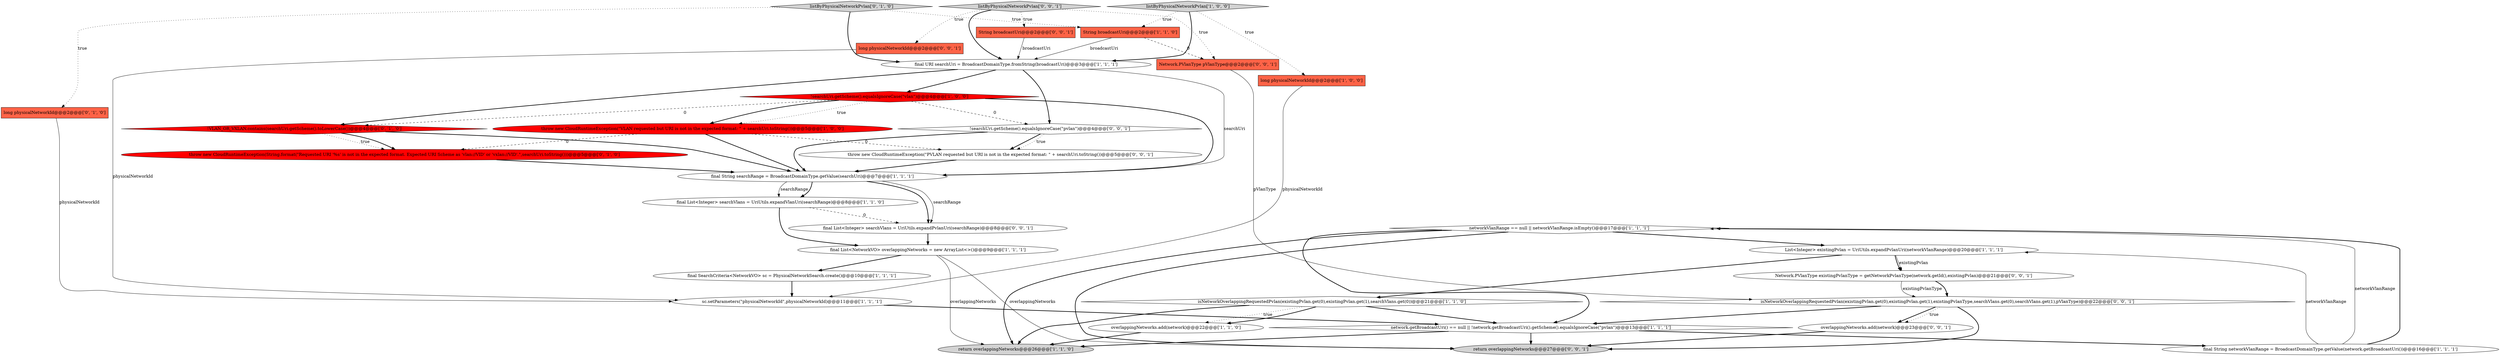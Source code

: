 digraph {
7 [style = filled, label = "networkVlanRange == null || networkVlanRange.isEmpty()@@@17@@@['1', '1', '1']", fillcolor = white, shape = diamond image = "AAA0AAABBB1BBB"];
14 [style = filled, label = "overlappingNetworks.add(network)@@@22@@@['1', '1', '0']", fillcolor = white, shape = ellipse image = "AAA0AAABBB1BBB"];
28 [style = filled, label = "String broadcastUri@@@2@@@['0', '0', '1']", fillcolor = tomato, shape = box image = "AAA0AAABBB3BBB"];
2 [style = filled, label = "List<Integer> existingPvlan = UriUtils.expandPvlanUri(networkVlanRange)@@@20@@@['1', '1', '1']", fillcolor = white, shape = ellipse image = "AAA0AAABBB1BBB"];
24 [style = filled, label = "return overlappingNetworks@@@27@@@['0', '0', '1']", fillcolor = lightgray, shape = ellipse image = "AAA0AAABBB3BBB"];
11 [style = filled, label = "return overlappingNetworks@@@26@@@['1', '1', '0']", fillcolor = lightgray, shape = ellipse image = "AAA0AAABBB1BBB"];
17 [style = filled, label = "final String searchRange = BroadcastDomainType.getValue(searchUri)@@@7@@@['1', '1', '1']", fillcolor = white, shape = ellipse image = "AAA0AAABBB1BBB"];
10 [style = filled, label = "!searchUri.getScheme().equalsIgnoreCase(\"vlan\")@@@4@@@['1', '0', '0']", fillcolor = red, shape = diamond image = "AAA1AAABBB1BBB"];
26 [style = filled, label = "long physicalNetworkId@@@2@@@['0', '0', '1']", fillcolor = tomato, shape = box image = "AAA0AAABBB3BBB"];
6 [style = filled, label = "final List<NetworkVO> overlappingNetworks = new ArrayList<>()@@@9@@@['1', '1', '1']", fillcolor = white, shape = ellipse image = "AAA0AAABBB1BBB"];
20 [style = filled, label = "!VLAN_OR_VXLAN.contains(searchUri.getScheme().toLowerCase())@@@4@@@['0', '1', '0']", fillcolor = red, shape = diamond image = "AAA1AAABBB2BBB"];
31 [style = filled, label = "Network.PVlanType pVlanType@@@2@@@['0', '0', '1']", fillcolor = tomato, shape = box image = "AAA0AAABBB3BBB"];
5 [style = filled, label = "final URI searchUri = BroadcastDomainType.fromString(broadcastUri)@@@3@@@['1', '1', '1']", fillcolor = white, shape = ellipse image = "AAA0AAABBB1BBB"];
3 [style = filled, label = "final String networkVlanRange = BroadcastDomainType.getValue(network.getBroadcastUri())@@@16@@@['1', '1', '1']", fillcolor = white, shape = ellipse image = "AAA0AAABBB1BBB"];
29 [style = filled, label = "overlappingNetworks.add(network)@@@23@@@['0', '0', '1']", fillcolor = white, shape = ellipse image = "AAA0AAABBB3BBB"];
8 [style = filled, label = "listByPhysicalNetworkPvlan['1', '0', '0']", fillcolor = lightgray, shape = diamond image = "AAA0AAABBB1BBB"];
21 [style = filled, label = "throw new CloudRuntimeException(String.format(\"Requested URI '%s' is not in the expected format. Expected URI Scheme as 'vlan://VID' or 'vxlan://VID'.\",searchUri.toString()))@@@5@@@['0', '1', '0']", fillcolor = red, shape = ellipse image = "AAA1AAABBB2BBB"];
25 [style = filled, label = "listByPhysicalNetworkPvlan['0', '0', '1']", fillcolor = lightgray, shape = diamond image = "AAA0AAABBB3BBB"];
16 [style = filled, label = "final SearchCriteria<NetworkVO> sc = PhysicalNetworkSearch.create()@@@10@@@['1', '1', '1']", fillcolor = white, shape = ellipse image = "AAA0AAABBB1BBB"];
19 [style = filled, label = "long physicalNetworkId@@@2@@@['0', '1', '0']", fillcolor = tomato, shape = box image = "AAA0AAABBB2BBB"];
30 [style = filled, label = "isNetworkOverlappingRequestedPvlan(existingPvlan.get(0),existingPvlan.get(1),existingPvlanType,searchVlans.get(0),searchVlans.get(1),pVlanType)@@@22@@@['0', '0', '1']", fillcolor = white, shape = diamond image = "AAA0AAABBB3BBB"];
9 [style = filled, label = "long physicalNetworkId@@@2@@@['1', '0', '0']", fillcolor = tomato, shape = box image = "AAA0AAABBB1BBB"];
13 [style = filled, label = "throw new CloudRuntimeException(\"VLAN requested but URI is not in the expected format: \" + searchUri.toString())@@@5@@@['1', '0', '0']", fillcolor = red, shape = ellipse image = "AAA1AAABBB1BBB"];
23 [style = filled, label = "Network.PVlanType existingPvlanType = getNetworkPvlanType(network.getId(),existingPvlan)@@@21@@@['0', '0', '1']", fillcolor = white, shape = ellipse image = "AAA0AAABBB3BBB"];
32 [style = filled, label = "final List<Integer> searchVlans = UriUtils.expandPvlanUri(searchRange)@@@8@@@['0', '0', '1']", fillcolor = white, shape = ellipse image = "AAA0AAABBB3BBB"];
4 [style = filled, label = "final List<Integer> searchVlans = UriUtils.expandVlanUri(searchRange)@@@8@@@['1', '1', '0']", fillcolor = white, shape = ellipse image = "AAA0AAABBB1BBB"];
18 [style = filled, label = "listByPhysicalNetworkPvlan['0', '1', '0']", fillcolor = lightgray, shape = diamond image = "AAA0AAABBB2BBB"];
12 [style = filled, label = "isNetworkOverlappingRequestedPvlan(existingPvlan.get(0),existingPvlan.get(1),searchVlans.get(0))@@@21@@@['1', '1', '0']", fillcolor = white, shape = diamond image = "AAA0AAABBB1BBB"];
15 [style = filled, label = "String broadcastUri@@@2@@@['1', '1', '0']", fillcolor = tomato, shape = box image = "AAA0AAABBB1BBB"];
27 [style = filled, label = "throw new CloudRuntimeException(\"PVLAN requested but URI is not in the expected format: \" + searchUri.toString())@@@5@@@['0', '0', '1']", fillcolor = white, shape = ellipse image = "AAA0AAABBB3BBB"];
22 [style = filled, label = "!searchUri.getScheme().equalsIgnoreCase(\"pvlan\")@@@4@@@['0', '0', '1']", fillcolor = white, shape = diamond image = "AAA0AAABBB3BBB"];
1 [style = filled, label = "network.getBroadcastUri() == null || !network.getBroadcastUri().getScheme().equalsIgnoreCase(\"pvlan\")@@@13@@@['1', '1', '1']", fillcolor = white, shape = diamond image = "AAA0AAABBB1BBB"];
0 [style = filled, label = "sc.setParameters(\"physicalNetworkId\",physicalNetworkId)@@@11@@@['1', '1', '1']", fillcolor = white, shape = ellipse image = "AAA0AAABBB1BBB"];
5->10 [style = bold, label=""];
30->24 [style = bold, label=""];
6->11 [style = solid, label="overlappingNetworks"];
5->17 [style = solid, label="searchUri"];
16->0 [style = bold, label=""];
7->11 [style = bold, label=""];
7->1 [style = bold, label=""];
20->17 [style = bold, label=""];
23->30 [style = bold, label=""];
30->1 [style = bold, label=""];
5->20 [style = bold, label=""];
4->6 [style = bold, label=""];
25->31 [style = dotted, label="true"];
23->30 [style = solid, label="existingPvlanType"];
10->13 [style = dotted, label="true"];
12->11 [style = bold, label=""];
19->0 [style = solid, label="physicalNetworkId"];
1->3 [style = bold, label=""];
18->19 [style = dotted, label="true"];
18->15 [style = dotted, label="true"];
2->23 [style = solid, label="existingPvlan"];
9->0 [style = solid, label="physicalNetworkId"];
8->15 [style = dotted, label="true"];
10->17 [style = bold, label=""];
25->28 [style = dotted, label="true"];
20->21 [style = dotted, label="true"];
17->32 [style = bold, label=""];
10->22 [style = dashed, label="0"];
12->1 [style = bold, label=""];
3->2 [style = solid, label="networkVlanRange"];
6->24 [style = solid, label="overlappingNetworks"];
32->6 [style = bold, label=""];
30->29 [style = bold, label=""];
2->12 [style = bold, label=""];
1->11 [style = bold, label=""];
26->0 [style = solid, label="physicalNetworkId"];
20->21 [style = bold, label=""];
4->32 [style = dashed, label="0"];
2->23 [style = bold, label=""];
12->14 [style = dotted, label="true"];
13->17 [style = bold, label=""];
7->24 [style = bold, label=""];
30->29 [style = dotted, label="true"];
13->21 [style = dashed, label="0"];
13->27 [style = dashed, label="0"];
3->7 [style = solid, label="networkVlanRange"];
10->13 [style = bold, label=""];
17->32 [style = solid, label="searchRange"];
3->7 [style = bold, label=""];
8->5 [style = bold, label=""];
6->16 [style = bold, label=""];
7->2 [style = bold, label=""];
0->1 [style = bold, label=""];
18->5 [style = bold, label=""];
22->27 [style = bold, label=""];
1->24 [style = bold, label=""];
22->27 [style = dotted, label="true"];
17->4 [style = solid, label="searchRange"];
28->5 [style = solid, label="broadcastUri"];
12->14 [style = bold, label=""];
27->17 [style = bold, label=""];
15->31 [style = dashed, label="0"];
22->17 [style = bold, label=""];
25->5 [style = bold, label=""];
10->20 [style = dashed, label="0"];
8->9 [style = dotted, label="true"];
29->24 [style = bold, label=""];
5->22 [style = bold, label=""];
31->30 [style = solid, label="pVlanType"];
14->11 [style = bold, label=""];
21->17 [style = bold, label=""];
25->26 [style = dotted, label="true"];
17->4 [style = bold, label=""];
15->5 [style = solid, label="broadcastUri"];
}
